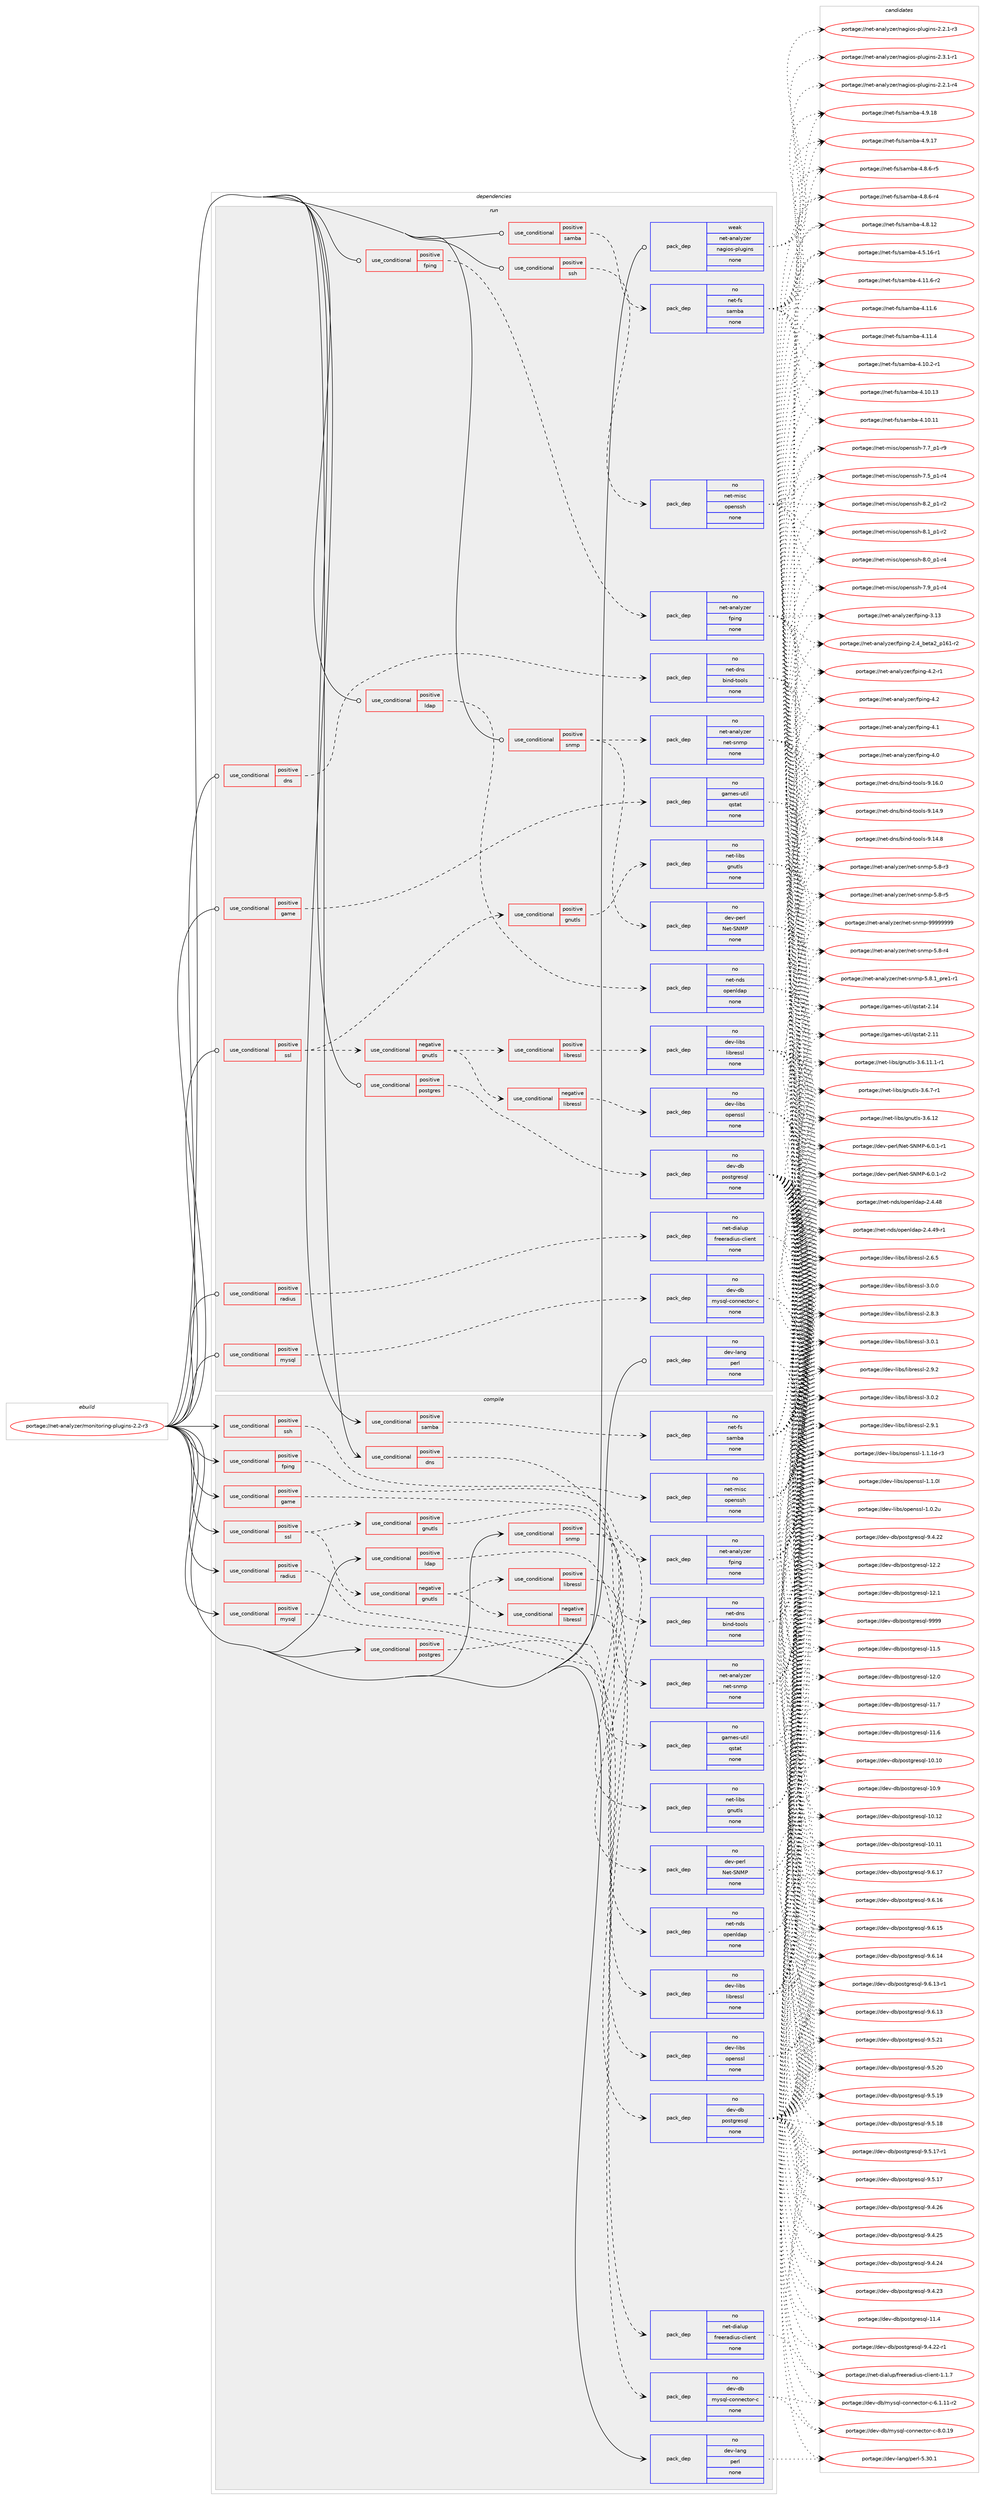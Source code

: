 digraph prolog {

# *************
# Graph options
# *************

newrank=true;
concentrate=true;
compound=true;
graph [rankdir=LR,fontname=Helvetica,fontsize=10,ranksep=1.5];#, ranksep=2.5, nodesep=0.2];
edge  [arrowhead=vee];
node  [fontname=Helvetica,fontsize=10];

# **********
# The ebuild
# **********

subgraph cluster_leftcol {
color=gray;
rank=same;
label=<<i>ebuild</i>>;
id [label="portage://net-analyzer/monitoring-plugins-2.2-r3", color=red, width=4, href="../net-analyzer/monitoring-plugins-2.2-r3.svg"];
}

# ****************
# The dependencies
# ****************

subgraph cluster_midcol {
color=gray;
label=<<i>dependencies</i>>;
subgraph cluster_compile {
fillcolor="#eeeeee";
style=filled;
label=<<i>compile</i>>;
subgraph cond24653 {
dependency106064 [label=<<TABLE BORDER="0" CELLBORDER="1" CELLSPACING="0" CELLPADDING="4"><TR><TD ROWSPAN="3" CELLPADDING="10">use_conditional</TD></TR><TR><TD>positive</TD></TR><TR><TD>dns</TD></TR></TABLE>>, shape=none, color=red];
subgraph pack79451 {
dependency106065 [label=<<TABLE BORDER="0" CELLBORDER="1" CELLSPACING="0" CELLPADDING="4" WIDTH="220"><TR><TD ROWSPAN="6" CELLPADDING="30">pack_dep</TD></TR><TR><TD WIDTH="110">no</TD></TR><TR><TD>net-dns</TD></TR><TR><TD>bind-tools</TD></TR><TR><TD>none</TD></TR><TR><TD></TD></TR></TABLE>>, shape=none, color=blue];
}
dependency106064:e -> dependency106065:w [weight=20,style="dashed",arrowhead="vee"];
}
id:e -> dependency106064:w [weight=20,style="solid",arrowhead="vee"];
subgraph cond24654 {
dependency106066 [label=<<TABLE BORDER="0" CELLBORDER="1" CELLSPACING="0" CELLPADDING="4"><TR><TD ROWSPAN="3" CELLPADDING="10">use_conditional</TD></TR><TR><TD>positive</TD></TR><TR><TD>fping</TD></TR></TABLE>>, shape=none, color=red];
subgraph pack79452 {
dependency106067 [label=<<TABLE BORDER="0" CELLBORDER="1" CELLSPACING="0" CELLPADDING="4" WIDTH="220"><TR><TD ROWSPAN="6" CELLPADDING="30">pack_dep</TD></TR><TR><TD WIDTH="110">no</TD></TR><TR><TD>net-analyzer</TD></TR><TR><TD>fping</TD></TR><TR><TD>none</TD></TR><TR><TD></TD></TR></TABLE>>, shape=none, color=blue];
}
dependency106066:e -> dependency106067:w [weight=20,style="dashed",arrowhead="vee"];
}
id:e -> dependency106066:w [weight=20,style="solid",arrowhead="vee"];
subgraph cond24655 {
dependency106068 [label=<<TABLE BORDER="0" CELLBORDER="1" CELLSPACING="0" CELLPADDING="4"><TR><TD ROWSPAN="3" CELLPADDING="10">use_conditional</TD></TR><TR><TD>positive</TD></TR><TR><TD>game</TD></TR></TABLE>>, shape=none, color=red];
subgraph pack79453 {
dependency106069 [label=<<TABLE BORDER="0" CELLBORDER="1" CELLSPACING="0" CELLPADDING="4" WIDTH="220"><TR><TD ROWSPAN="6" CELLPADDING="30">pack_dep</TD></TR><TR><TD WIDTH="110">no</TD></TR><TR><TD>games-util</TD></TR><TR><TD>qstat</TD></TR><TR><TD>none</TD></TR><TR><TD></TD></TR></TABLE>>, shape=none, color=blue];
}
dependency106068:e -> dependency106069:w [weight=20,style="dashed",arrowhead="vee"];
}
id:e -> dependency106068:w [weight=20,style="solid",arrowhead="vee"];
subgraph cond24656 {
dependency106070 [label=<<TABLE BORDER="0" CELLBORDER="1" CELLSPACING="0" CELLPADDING="4"><TR><TD ROWSPAN="3" CELLPADDING="10">use_conditional</TD></TR><TR><TD>positive</TD></TR><TR><TD>ldap</TD></TR></TABLE>>, shape=none, color=red];
subgraph pack79454 {
dependency106071 [label=<<TABLE BORDER="0" CELLBORDER="1" CELLSPACING="0" CELLPADDING="4" WIDTH="220"><TR><TD ROWSPAN="6" CELLPADDING="30">pack_dep</TD></TR><TR><TD WIDTH="110">no</TD></TR><TR><TD>net-nds</TD></TR><TR><TD>openldap</TD></TR><TR><TD>none</TD></TR><TR><TD></TD></TR></TABLE>>, shape=none, color=blue];
}
dependency106070:e -> dependency106071:w [weight=20,style="dashed",arrowhead="vee"];
}
id:e -> dependency106070:w [weight=20,style="solid",arrowhead="vee"];
subgraph cond24657 {
dependency106072 [label=<<TABLE BORDER="0" CELLBORDER="1" CELLSPACING="0" CELLPADDING="4"><TR><TD ROWSPAN="3" CELLPADDING="10">use_conditional</TD></TR><TR><TD>positive</TD></TR><TR><TD>mysql</TD></TR></TABLE>>, shape=none, color=red];
subgraph pack79455 {
dependency106073 [label=<<TABLE BORDER="0" CELLBORDER="1" CELLSPACING="0" CELLPADDING="4" WIDTH="220"><TR><TD ROWSPAN="6" CELLPADDING="30">pack_dep</TD></TR><TR><TD WIDTH="110">no</TD></TR><TR><TD>dev-db</TD></TR><TR><TD>mysql-connector-c</TD></TR><TR><TD>none</TD></TR><TR><TD></TD></TR></TABLE>>, shape=none, color=blue];
}
dependency106072:e -> dependency106073:w [weight=20,style="dashed",arrowhead="vee"];
}
id:e -> dependency106072:w [weight=20,style="solid",arrowhead="vee"];
subgraph cond24658 {
dependency106074 [label=<<TABLE BORDER="0" CELLBORDER="1" CELLSPACING="0" CELLPADDING="4"><TR><TD ROWSPAN="3" CELLPADDING="10">use_conditional</TD></TR><TR><TD>positive</TD></TR><TR><TD>postgres</TD></TR></TABLE>>, shape=none, color=red];
subgraph pack79456 {
dependency106075 [label=<<TABLE BORDER="0" CELLBORDER="1" CELLSPACING="0" CELLPADDING="4" WIDTH="220"><TR><TD ROWSPAN="6" CELLPADDING="30">pack_dep</TD></TR><TR><TD WIDTH="110">no</TD></TR><TR><TD>dev-db</TD></TR><TR><TD>postgresql</TD></TR><TR><TD>none</TD></TR><TR><TD></TD></TR></TABLE>>, shape=none, color=blue];
}
dependency106074:e -> dependency106075:w [weight=20,style="dashed",arrowhead="vee"];
}
id:e -> dependency106074:w [weight=20,style="solid",arrowhead="vee"];
subgraph cond24659 {
dependency106076 [label=<<TABLE BORDER="0" CELLBORDER="1" CELLSPACING="0" CELLPADDING="4"><TR><TD ROWSPAN="3" CELLPADDING="10">use_conditional</TD></TR><TR><TD>positive</TD></TR><TR><TD>radius</TD></TR></TABLE>>, shape=none, color=red];
subgraph pack79457 {
dependency106077 [label=<<TABLE BORDER="0" CELLBORDER="1" CELLSPACING="0" CELLPADDING="4" WIDTH="220"><TR><TD ROWSPAN="6" CELLPADDING="30">pack_dep</TD></TR><TR><TD WIDTH="110">no</TD></TR><TR><TD>net-dialup</TD></TR><TR><TD>freeradius-client</TD></TR><TR><TD>none</TD></TR><TR><TD></TD></TR></TABLE>>, shape=none, color=blue];
}
dependency106076:e -> dependency106077:w [weight=20,style="dashed",arrowhead="vee"];
}
id:e -> dependency106076:w [weight=20,style="solid",arrowhead="vee"];
subgraph cond24660 {
dependency106078 [label=<<TABLE BORDER="0" CELLBORDER="1" CELLSPACING="0" CELLPADDING="4"><TR><TD ROWSPAN="3" CELLPADDING="10">use_conditional</TD></TR><TR><TD>positive</TD></TR><TR><TD>samba</TD></TR></TABLE>>, shape=none, color=red];
subgraph pack79458 {
dependency106079 [label=<<TABLE BORDER="0" CELLBORDER="1" CELLSPACING="0" CELLPADDING="4" WIDTH="220"><TR><TD ROWSPAN="6" CELLPADDING="30">pack_dep</TD></TR><TR><TD WIDTH="110">no</TD></TR><TR><TD>net-fs</TD></TR><TR><TD>samba</TD></TR><TR><TD>none</TD></TR><TR><TD></TD></TR></TABLE>>, shape=none, color=blue];
}
dependency106078:e -> dependency106079:w [weight=20,style="dashed",arrowhead="vee"];
}
id:e -> dependency106078:w [weight=20,style="solid",arrowhead="vee"];
subgraph cond24661 {
dependency106080 [label=<<TABLE BORDER="0" CELLBORDER="1" CELLSPACING="0" CELLPADDING="4"><TR><TD ROWSPAN="3" CELLPADDING="10">use_conditional</TD></TR><TR><TD>positive</TD></TR><TR><TD>snmp</TD></TR></TABLE>>, shape=none, color=red];
subgraph pack79459 {
dependency106081 [label=<<TABLE BORDER="0" CELLBORDER="1" CELLSPACING="0" CELLPADDING="4" WIDTH="220"><TR><TD ROWSPAN="6" CELLPADDING="30">pack_dep</TD></TR><TR><TD WIDTH="110">no</TD></TR><TR><TD>dev-perl</TD></TR><TR><TD>Net-SNMP</TD></TR><TR><TD>none</TD></TR><TR><TD></TD></TR></TABLE>>, shape=none, color=blue];
}
dependency106080:e -> dependency106081:w [weight=20,style="dashed",arrowhead="vee"];
subgraph pack79460 {
dependency106082 [label=<<TABLE BORDER="0" CELLBORDER="1" CELLSPACING="0" CELLPADDING="4" WIDTH="220"><TR><TD ROWSPAN="6" CELLPADDING="30">pack_dep</TD></TR><TR><TD WIDTH="110">no</TD></TR><TR><TD>net-analyzer</TD></TR><TR><TD>net-snmp</TD></TR><TR><TD>none</TD></TR><TR><TD></TD></TR></TABLE>>, shape=none, color=blue];
}
dependency106080:e -> dependency106082:w [weight=20,style="dashed",arrowhead="vee"];
}
id:e -> dependency106080:w [weight=20,style="solid",arrowhead="vee"];
subgraph cond24662 {
dependency106083 [label=<<TABLE BORDER="0" CELLBORDER="1" CELLSPACING="0" CELLPADDING="4"><TR><TD ROWSPAN="3" CELLPADDING="10">use_conditional</TD></TR><TR><TD>positive</TD></TR><TR><TD>ssh</TD></TR></TABLE>>, shape=none, color=red];
subgraph pack79461 {
dependency106084 [label=<<TABLE BORDER="0" CELLBORDER="1" CELLSPACING="0" CELLPADDING="4" WIDTH="220"><TR><TD ROWSPAN="6" CELLPADDING="30">pack_dep</TD></TR><TR><TD WIDTH="110">no</TD></TR><TR><TD>net-misc</TD></TR><TR><TD>openssh</TD></TR><TR><TD>none</TD></TR><TR><TD></TD></TR></TABLE>>, shape=none, color=blue];
}
dependency106083:e -> dependency106084:w [weight=20,style="dashed",arrowhead="vee"];
}
id:e -> dependency106083:w [weight=20,style="solid",arrowhead="vee"];
subgraph cond24663 {
dependency106085 [label=<<TABLE BORDER="0" CELLBORDER="1" CELLSPACING="0" CELLPADDING="4"><TR><TD ROWSPAN="3" CELLPADDING="10">use_conditional</TD></TR><TR><TD>positive</TD></TR><TR><TD>ssl</TD></TR></TABLE>>, shape=none, color=red];
subgraph cond24664 {
dependency106086 [label=<<TABLE BORDER="0" CELLBORDER="1" CELLSPACING="0" CELLPADDING="4"><TR><TD ROWSPAN="3" CELLPADDING="10">use_conditional</TD></TR><TR><TD>negative</TD></TR><TR><TD>gnutls</TD></TR></TABLE>>, shape=none, color=red];
subgraph cond24665 {
dependency106087 [label=<<TABLE BORDER="0" CELLBORDER="1" CELLSPACING="0" CELLPADDING="4"><TR><TD ROWSPAN="3" CELLPADDING="10">use_conditional</TD></TR><TR><TD>negative</TD></TR><TR><TD>libressl</TD></TR></TABLE>>, shape=none, color=red];
subgraph pack79462 {
dependency106088 [label=<<TABLE BORDER="0" CELLBORDER="1" CELLSPACING="0" CELLPADDING="4" WIDTH="220"><TR><TD ROWSPAN="6" CELLPADDING="30">pack_dep</TD></TR><TR><TD WIDTH="110">no</TD></TR><TR><TD>dev-libs</TD></TR><TR><TD>openssl</TD></TR><TR><TD>none</TD></TR><TR><TD></TD></TR></TABLE>>, shape=none, color=blue];
}
dependency106087:e -> dependency106088:w [weight=20,style="dashed",arrowhead="vee"];
}
dependency106086:e -> dependency106087:w [weight=20,style="dashed",arrowhead="vee"];
subgraph cond24666 {
dependency106089 [label=<<TABLE BORDER="0" CELLBORDER="1" CELLSPACING="0" CELLPADDING="4"><TR><TD ROWSPAN="3" CELLPADDING="10">use_conditional</TD></TR><TR><TD>positive</TD></TR><TR><TD>libressl</TD></TR></TABLE>>, shape=none, color=red];
subgraph pack79463 {
dependency106090 [label=<<TABLE BORDER="0" CELLBORDER="1" CELLSPACING="0" CELLPADDING="4" WIDTH="220"><TR><TD ROWSPAN="6" CELLPADDING="30">pack_dep</TD></TR><TR><TD WIDTH="110">no</TD></TR><TR><TD>dev-libs</TD></TR><TR><TD>libressl</TD></TR><TR><TD>none</TD></TR><TR><TD></TD></TR></TABLE>>, shape=none, color=blue];
}
dependency106089:e -> dependency106090:w [weight=20,style="dashed",arrowhead="vee"];
}
dependency106086:e -> dependency106089:w [weight=20,style="dashed",arrowhead="vee"];
}
dependency106085:e -> dependency106086:w [weight=20,style="dashed",arrowhead="vee"];
subgraph cond24667 {
dependency106091 [label=<<TABLE BORDER="0" CELLBORDER="1" CELLSPACING="0" CELLPADDING="4"><TR><TD ROWSPAN="3" CELLPADDING="10">use_conditional</TD></TR><TR><TD>positive</TD></TR><TR><TD>gnutls</TD></TR></TABLE>>, shape=none, color=red];
subgraph pack79464 {
dependency106092 [label=<<TABLE BORDER="0" CELLBORDER="1" CELLSPACING="0" CELLPADDING="4" WIDTH="220"><TR><TD ROWSPAN="6" CELLPADDING="30">pack_dep</TD></TR><TR><TD WIDTH="110">no</TD></TR><TR><TD>net-libs</TD></TR><TR><TD>gnutls</TD></TR><TR><TD>none</TD></TR><TR><TD></TD></TR></TABLE>>, shape=none, color=blue];
}
dependency106091:e -> dependency106092:w [weight=20,style="dashed",arrowhead="vee"];
}
dependency106085:e -> dependency106091:w [weight=20,style="dashed",arrowhead="vee"];
}
id:e -> dependency106085:w [weight=20,style="solid",arrowhead="vee"];
subgraph pack79465 {
dependency106093 [label=<<TABLE BORDER="0" CELLBORDER="1" CELLSPACING="0" CELLPADDING="4" WIDTH="220"><TR><TD ROWSPAN="6" CELLPADDING="30">pack_dep</TD></TR><TR><TD WIDTH="110">no</TD></TR><TR><TD>dev-lang</TD></TR><TR><TD>perl</TD></TR><TR><TD>none</TD></TR><TR><TD></TD></TR></TABLE>>, shape=none, color=blue];
}
id:e -> dependency106093:w [weight=20,style="solid",arrowhead="vee"];
}
subgraph cluster_compileandrun {
fillcolor="#eeeeee";
style=filled;
label=<<i>compile and run</i>>;
}
subgraph cluster_run {
fillcolor="#eeeeee";
style=filled;
label=<<i>run</i>>;
subgraph cond24668 {
dependency106094 [label=<<TABLE BORDER="0" CELLBORDER="1" CELLSPACING="0" CELLPADDING="4"><TR><TD ROWSPAN="3" CELLPADDING="10">use_conditional</TD></TR><TR><TD>positive</TD></TR><TR><TD>dns</TD></TR></TABLE>>, shape=none, color=red];
subgraph pack79466 {
dependency106095 [label=<<TABLE BORDER="0" CELLBORDER="1" CELLSPACING="0" CELLPADDING="4" WIDTH="220"><TR><TD ROWSPAN="6" CELLPADDING="30">pack_dep</TD></TR><TR><TD WIDTH="110">no</TD></TR><TR><TD>net-dns</TD></TR><TR><TD>bind-tools</TD></TR><TR><TD>none</TD></TR><TR><TD></TD></TR></TABLE>>, shape=none, color=blue];
}
dependency106094:e -> dependency106095:w [weight=20,style="dashed",arrowhead="vee"];
}
id:e -> dependency106094:w [weight=20,style="solid",arrowhead="odot"];
subgraph cond24669 {
dependency106096 [label=<<TABLE BORDER="0" CELLBORDER="1" CELLSPACING="0" CELLPADDING="4"><TR><TD ROWSPAN="3" CELLPADDING="10">use_conditional</TD></TR><TR><TD>positive</TD></TR><TR><TD>fping</TD></TR></TABLE>>, shape=none, color=red];
subgraph pack79467 {
dependency106097 [label=<<TABLE BORDER="0" CELLBORDER="1" CELLSPACING="0" CELLPADDING="4" WIDTH="220"><TR><TD ROWSPAN="6" CELLPADDING="30">pack_dep</TD></TR><TR><TD WIDTH="110">no</TD></TR><TR><TD>net-analyzer</TD></TR><TR><TD>fping</TD></TR><TR><TD>none</TD></TR><TR><TD></TD></TR></TABLE>>, shape=none, color=blue];
}
dependency106096:e -> dependency106097:w [weight=20,style="dashed",arrowhead="vee"];
}
id:e -> dependency106096:w [weight=20,style="solid",arrowhead="odot"];
subgraph cond24670 {
dependency106098 [label=<<TABLE BORDER="0" CELLBORDER="1" CELLSPACING="0" CELLPADDING="4"><TR><TD ROWSPAN="3" CELLPADDING="10">use_conditional</TD></TR><TR><TD>positive</TD></TR><TR><TD>game</TD></TR></TABLE>>, shape=none, color=red];
subgraph pack79468 {
dependency106099 [label=<<TABLE BORDER="0" CELLBORDER="1" CELLSPACING="0" CELLPADDING="4" WIDTH="220"><TR><TD ROWSPAN="6" CELLPADDING="30">pack_dep</TD></TR><TR><TD WIDTH="110">no</TD></TR><TR><TD>games-util</TD></TR><TR><TD>qstat</TD></TR><TR><TD>none</TD></TR><TR><TD></TD></TR></TABLE>>, shape=none, color=blue];
}
dependency106098:e -> dependency106099:w [weight=20,style="dashed",arrowhead="vee"];
}
id:e -> dependency106098:w [weight=20,style="solid",arrowhead="odot"];
subgraph cond24671 {
dependency106100 [label=<<TABLE BORDER="0" CELLBORDER="1" CELLSPACING="0" CELLPADDING="4"><TR><TD ROWSPAN="3" CELLPADDING="10">use_conditional</TD></TR><TR><TD>positive</TD></TR><TR><TD>ldap</TD></TR></TABLE>>, shape=none, color=red];
subgraph pack79469 {
dependency106101 [label=<<TABLE BORDER="0" CELLBORDER="1" CELLSPACING="0" CELLPADDING="4" WIDTH="220"><TR><TD ROWSPAN="6" CELLPADDING="30">pack_dep</TD></TR><TR><TD WIDTH="110">no</TD></TR><TR><TD>net-nds</TD></TR><TR><TD>openldap</TD></TR><TR><TD>none</TD></TR><TR><TD></TD></TR></TABLE>>, shape=none, color=blue];
}
dependency106100:e -> dependency106101:w [weight=20,style="dashed",arrowhead="vee"];
}
id:e -> dependency106100:w [weight=20,style="solid",arrowhead="odot"];
subgraph cond24672 {
dependency106102 [label=<<TABLE BORDER="0" CELLBORDER="1" CELLSPACING="0" CELLPADDING="4"><TR><TD ROWSPAN="3" CELLPADDING="10">use_conditional</TD></TR><TR><TD>positive</TD></TR><TR><TD>mysql</TD></TR></TABLE>>, shape=none, color=red];
subgraph pack79470 {
dependency106103 [label=<<TABLE BORDER="0" CELLBORDER="1" CELLSPACING="0" CELLPADDING="4" WIDTH="220"><TR><TD ROWSPAN="6" CELLPADDING="30">pack_dep</TD></TR><TR><TD WIDTH="110">no</TD></TR><TR><TD>dev-db</TD></TR><TR><TD>mysql-connector-c</TD></TR><TR><TD>none</TD></TR><TR><TD></TD></TR></TABLE>>, shape=none, color=blue];
}
dependency106102:e -> dependency106103:w [weight=20,style="dashed",arrowhead="vee"];
}
id:e -> dependency106102:w [weight=20,style="solid",arrowhead="odot"];
subgraph cond24673 {
dependency106104 [label=<<TABLE BORDER="0" CELLBORDER="1" CELLSPACING="0" CELLPADDING="4"><TR><TD ROWSPAN="3" CELLPADDING="10">use_conditional</TD></TR><TR><TD>positive</TD></TR><TR><TD>postgres</TD></TR></TABLE>>, shape=none, color=red];
subgraph pack79471 {
dependency106105 [label=<<TABLE BORDER="0" CELLBORDER="1" CELLSPACING="0" CELLPADDING="4" WIDTH="220"><TR><TD ROWSPAN="6" CELLPADDING="30">pack_dep</TD></TR><TR><TD WIDTH="110">no</TD></TR><TR><TD>dev-db</TD></TR><TR><TD>postgresql</TD></TR><TR><TD>none</TD></TR><TR><TD></TD></TR></TABLE>>, shape=none, color=blue];
}
dependency106104:e -> dependency106105:w [weight=20,style="dashed",arrowhead="vee"];
}
id:e -> dependency106104:w [weight=20,style="solid",arrowhead="odot"];
subgraph cond24674 {
dependency106106 [label=<<TABLE BORDER="0" CELLBORDER="1" CELLSPACING="0" CELLPADDING="4"><TR><TD ROWSPAN="3" CELLPADDING="10">use_conditional</TD></TR><TR><TD>positive</TD></TR><TR><TD>radius</TD></TR></TABLE>>, shape=none, color=red];
subgraph pack79472 {
dependency106107 [label=<<TABLE BORDER="0" CELLBORDER="1" CELLSPACING="0" CELLPADDING="4" WIDTH="220"><TR><TD ROWSPAN="6" CELLPADDING="30">pack_dep</TD></TR><TR><TD WIDTH="110">no</TD></TR><TR><TD>net-dialup</TD></TR><TR><TD>freeradius-client</TD></TR><TR><TD>none</TD></TR><TR><TD></TD></TR></TABLE>>, shape=none, color=blue];
}
dependency106106:e -> dependency106107:w [weight=20,style="dashed",arrowhead="vee"];
}
id:e -> dependency106106:w [weight=20,style="solid",arrowhead="odot"];
subgraph cond24675 {
dependency106108 [label=<<TABLE BORDER="0" CELLBORDER="1" CELLSPACING="0" CELLPADDING="4"><TR><TD ROWSPAN="3" CELLPADDING="10">use_conditional</TD></TR><TR><TD>positive</TD></TR><TR><TD>samba</TD></TR></TABLE>>, shape=none, color=red];
subgraph pack79473 {
dependency106109 [label=<<TABLE BORDER="0" CELLBORDER="1" CELLSPACING="0" CELLPADDING="4" WIDTH="220"><TR><TD ROWSPAN="6" CELLPADDING="30">pack_dep</TD></TR><TR><TD WIDTH="110">no</TD></TR><TR><TD>net-fs</TD></TR><TR><TD>samba</TD></TR><TR><TD>none</TD></TR><TR><TD></TD></TR></TABLE>>, shape=none, color=blue];
}
dependency106108:e -> dependency106109:w [weight=20,style="dashed",arrowhead="vee"];
}
id:e -> dependency106108:w [weight=20,style="solid",arrowhead="odot"];
subgraph cond24676 {
dependency106110 [label=<<TABLE BORDER="0" CELLBORDER="1" CELLSPACING="0" CELLPADDING="4"><TR><TD ROWSPAN="3" CELLPADDING="10">use_conditional</TD></TR><TR><TD>positive</TD></TR><TR><TD>snmp</TD></TR></TABLE>>, shape=none, color=red];
subgraph pack79474 {
dependency106111 [label=<<TABLE BORDER="0" CELLBORDER="1" CELLSPACING="0" CELLPADDING="4" WIDTH="220"><TR><TD ROWSPAN="6" CELLPADDING="30">pack_dep</TD></TR><TR><TD WIDTH="110">no</TD></TR><TR><TD>dev-perl</TD></TR><TR><TD>Net-SNMP</TD></TR><TR><TD>none</TD></TR><TR><TD></TD></TR></TABLE>>, shape=none, color=blue];
}
dependency106110:e -> dependency106111:w [weight=20,style="dashed",arrowhead="vee"];
subgraph pack79475 {
dependency106112 [label=<<TABLE BORDER="0" CELLBORDER="1" CELLSPACING="0" CELLPADDING="4" WIDTH="220"><TR><TD ROWSPAN="6" CELLPADDING="30">pack_dep</TD></TR><TR><TD WIDTH="110">no</TD></TR><TR><TD>net-analyzer</TD></TR><TR><TD>net-snmp</TD></TR><TR><TD>none</TD></TR><TR><TD></TD></TR></TABLE>>, shape=none, color=blue];
}
dependency106110:e -> dependency106112:w [weight=20,style="dashed",arrowhead="vee"];
}
id:e -> dependency106110:w [weight=20,style="solid",arrowhead="odot"];
subgraph cond24677 {
dependency106113 [label=<<TABLE BORDER="0" CELLBORDER="1" CELLSPACING="0" CELLPADDING="4"><TR><TD ROWSPAN="3" CELLPADDING="10">use_conditional</TD></TR><TR><TD>positive</TD></TR><TR><TD>ssh</TD></TR></TABLE>>, shape=none, color=red];
subgraph pack79476 {
dependency106114 [label=<<TABLE BORDER="0" CELLBORDER="1" CELLSPACING="0" CELLPADDING="4" WIDTH="220"><TR><TD ROWSPAN="6" CELLPADDING="30">pack_dep</TD></TR><TR><TD WIDTH="110">no</TD></TR><TR><TD>net-misc</TD></TR><TR><TD>openssh</TD></TR><TR><TD>none</TD></TR><TR><TD></TD></TR></TABLE>>, shape=none, color=blue];
}
dependency106113:e -> dependency106114:w [weight=20,style="dashed",arrowhead="vee"];
}
id:e -> dependency106113:w [weight=20,style="solid",arrowhead="odot"];
subgraph cond24678 {
dependency106115 [label=<<TABLE BORDER="0" CELLBORDER="1" CELLSPACING="0" CELLPADDING="4"><TR><TD ROWSPAN="3" CELLPADDING="10">use_conditional</TD></TR><TR><TD>positive</TD></TR><TR><TD>ssl</TD></TR></TABLE>>, shape=none, color=red];
subgraph cond24679 {
dependency106116 [label=<<TABLE BORDER="0" CELLBORDER="1" CELLSPACING="0" CELLPADDING="4"><TR><TD ROWSPAN="3" CELLPADDING="10">use_conditional</TD></TR><TR><TD>negative</TD></TR><TR><TD>gnutls</TD></TR></TABLE>>, shape=none, color=red];
subgraph cond24680 {
dependency106117 [label=<<TABLE BORDER="0" CELLBORDER="1" CELLSPACING="0" CELLPADDING="4"><TR><TD ROWSPAN="3" CELLPADDING="10">use_conditional</TD></TR><TR><TD>negative</TD></TR><TR><TD>libressl</TD></TR></TABLE>>, shape=none, color=red];
subgraph pack79477 {
dependency106118 [label=<<TABLE BORDER="0" CELLBORDER="1" CELLSPACING="0" CELLPADDING="4" WIDTH="220"><TR><TD ROWSPAN="6" CELLPADDING="30">pack_dep</TD></TR><TR><TD WIDTH="110">no</TD></TR><TR><TD>dev-libs</TD></TR><TR><TD>openssl</TD></TR><TR><TD>none</TD></TR><TR><TD></TD></TR></TABLE>>, shape=none, color=blue];
}
dependency106117:e -> dependency106118:w [weight=20,style="dashed",arrowhead="vee"];
}
dependency106116:e -> dependency106117:w [weight=20,style="dashed",arrowhead="vee"];
subgraph cond24681 {
dependency106119 [label=<<TABLE BORDER="0" CELLBORDER="1" CELLSPACING="0" CELLPADDING="4"><TR><TD ROWSPAN="3" CELLPADDING="10">use_conditional</TD></TR><TR><TD>positive</TD></TR><TR><TD>libressl</TD></TR></TABLE>>, shape=none, color=red];
subgraph pack79478 {
dependency106120 [label=<<TABLE BORDER="0" CELLBORDER="1" CELLSPACING="0" CELLPADDING="4" WIDTH="220"><TR><TD ROWSPAN="6" CELLPADDING="30">pack_dep</TD></TR><TR><TD WIDTH="110">no</TD></TR><TR><TD>dev-libs</TD></TR><TR><TD>libressl</TD></TR><TR><TD>none</TD></TR><TR><TD></TD></TR></TABLE>>, shape=none, color=blue];
}
dependency106119:e -> dependency106120:w [weight=20,style="dashed",arrowhead="vee"];
}
dependency106116:e -> dependency106119:w [weight=20,style="dashed",arrowhead="vee"];
}
dependency106115:e -> dependency106116:w [weight=20,style="dashed",arrowhead="vee"];
subgraph cond24682 {
dependency106121 [label=<<TABLE BORDER="0" CELLBORDER="1" CELLSPACING="0" CELLPADDING="4"><TR><TD ROWSPAN="3" CELLPADDING="10">use_conditional</TD></TR><TR><TD>positive</TD></TR><TR><TD>gnutls</TD></TR></TABLE>>, shape=none, color=red];
subgraph pack79479 {
dependency106122 [label=<<TABLE BORDER="0" CELLBORDER="1" CELLSPACING="0" CELLPADDING="4" WIDTH="220"><TR><TD ROWSPAN="6" CELLPADDING="30">pack_dep</TD></TR><TR><TD WIDTH="110">no</TD></TR><TR><TD>net-libs</TD></TR><TR><TD>gnutls</TD></TR><TR><TD>none</TD></TR><TR><TD></TD></TR></TABLE>>, shape=none, color=blue];
}
dependency106121:e -> dependency106122:w [weight=20,style="dashed",arrowhead="vee"];
}
dependency106115:e -> dependency106121:w [weight=20,style="dashed",arrowhead="vee"];
}
id:e -> dependency106115:w [weight=20,style="solid",arrowhead="odot"];
subgraph pack79480 {
dependency106123 [label=<<TABLE BORDER="0" CELLBORDER="1" CELLSPACING="0" CELLPADDING="4" WIDTH="220"><TR><TD ROWSPAN="6" CELLPADDING="30">pack_dep</TD></TR><TR><TD WIDTH="110">no</TD></TR><TR><TD>dev-lang</TD></TR><TR><TD>perl</TD></TR><TR><TD>none</TD></TR><TR><TD></TD></TR></TABLE>>, shape=none, color=blue];
}
id:e -> dependency106123:w [weight=20,style="solid",arrowhead="odot"];
subgraph pack79481 {
dependency106124 [label=<<TABLE BORDER="0" CELLBORDER="1" CELLSPACING="0" CELLPADDING="4" WIDTH="220"><TR><TD ROWSPAN="6" CELLPADDING="30">pack_dep</TD></TR><TR><TD WIDTH="110">weak</TD></TR><TR><TD>net-analyzer</TD></TR><TR><TD>nagios-plugins</TD></TR><TR><TD>none</TD></TR><TR><TD></TD></TR></TABLE>>, shape=none, color=blue];
}
id:e -> dependency106124:w [weight=20,style="solid",arrowhead="odot"];
}
}

# **************
# The candidates
# **************

subgraph cluster_choices {
rank=same;
color=gray;
label=<<i>candidates</i>>;

subgraph choice79451 {
color=black;
nodesep=1;
choice1101011164510011011547981051101004511611111110811545574649544648 [label="portage://net-dns/bind-tools-9.16.0", color=red, width=4,href="../net-dns/bind-tools-9.16.0.svg"];
choice1101011164510011011547981051101004511611111110811545574649524657 [label="portage://net-dns/bind-tools-9.14.9", color=red, width=4,href="../net-dns/bind-tools-9.14.9.svg"];
choice1101011164510011011547981051101004511611111110811545574649524656 [label="portage://net-dns/bind-tools-9.14.8", color=red, width=4,href="../net-dns/bind-tools-9.14.8.svg"];
dependency106065:e -> choice1101011164510011011547981051101004511611111110811545574649544648:w [style=dotted,weight="100"];
dependency106065:e -> choice1101011164510011011547981051101004511611111110811545574649524657:w [style=dotted,weight="100"];
dependency106065:e -> choice1101011164510011011547981051101004511611111110811545574649524656:w [style=dotted,weight="100"];
}
subgraph choice79452 {
color=black;
nodesep=1;
choice11010111645971109710812112210111447102112105110103455246504511449 [label="portage://net-analyzer/fping-4.2-r1", color=red, width=4,href="../net-analyzer/fping-4.2-r1.svg"];
choice1101011164597110971081211221011144710211210511010345524650 [label="portage://net-analyzer/fping-4.2", color=red, width=4,href="../net-analyzer/fping-4.2.svg"];
choice1101011164597110971081211221011144710211210511010345524649 [label="portage://net-analyzer/fping-4.1", color=red, width=4,href="../net-analyzer/fping-4.1.svg"];
choice1101011164597110971081211221011144710211210511010345524648 [label="portage://net-analyzer/fping-4.0", color=red, width=4,href="../net-analyzer/fping-4.0.svg"];
choice110101116459711097108121122101114471021121051101034551464951 [label="portage://net-analyzer/fping-3.13", color=red, width=4,href="../net-analyzer/fping-3.13.svg"];
choice110101116459711097108121122101114471021121051101034550465295981011169750951124954494511450 [label="portage://net-analyzer/fping-2.4_beta2_p161-r2", color=red, width=4,href="../net-analyzer/fping-2.4_beta2_p161-r2.svg"];
dependency106067:e -> choice11010111645971109710812112210111447102112105110103455246504511449:w [style=dotted,weight="100"];
dependency106067:e -> choice1101011164597110971081211221011144710211210511010345524650:w [style=dotted,weight="100"];
dependency106067:e -> choice1101011164597110971081211221011144710211210511010345524649:w [style=dotted,weight="100"];
dependency106067:e -> choice1101011164597110971081211221011144710211210511010345524648:w [style=dotted,weight="100"];
dependency106067:e -> choice110101116459711097108121122101114471021121051101034551464951:w [style=dotted,weight="100"];
dependency106067:e -> choice110101116459711097108121122101114471021121051101034550465295981011169750951124954494511450:w [style=dotted,weight="100"];
}
subgraph choice79453 {
color=black;
nodesep=1;
choice103971091011154511711610510847113115116971164550464952 [label="portage://games-util/qstat-2.14", color=red, width=4,href="../games-util/qstat-2.14.svg"];
choice103971091011154511711610510847113115116971164550464949 [label="portage://games-util/qstat-2.11", color=red, width=4,href="../games-util/qstat-2.11.svg"];
dependency106069:e -> choice103971091011154511711610510847113115116971164550464952:w [style=dotted,weight="100"];
dependency106069:e -> choice103971091011154511711610510847113115116971164550464949:w [style=dotted,weight="100"];
}
subgraph choice79454 {
color=black;
nodesep=1;
choice110101116451101001154711111210111010810097112455046524652574511449 [label="portage://net-nds/openldap-2.4.49-r1", color=red, width=4,href="../net-nds/openldap-2.4.49-r1.svg"];
choice11010111645110100115471111121011101081009711245504652465256 [label="portage://net-nds/openldap-2.4.48", color=red, width=4,href="../net-nds/openldap-2.4.48.svg"];
dependency106071:e -> choice110101116451101001154711111210111010810097112455046524652574511449:w [style=dotted,weight="100"];
dependency106071:e -> choice11010111645110100115471111121011101081009711245504652465256:w [style=dotted,weight="100"];
}
subgraph choice79455 {
color=black;
nodesep=1;
choice100101118451009847109121115113108459911111011010199116111114459945564648464957 [label="portage://dev-db/mysql-connector-c-8.0.19", color=red, width=4,href="../dev-db/mysql-connector-c-8.0.19.svg"];
choice1001011184510098471091211151131084599111110110101991161111144599455446494649494511450 [label="portage://dev-db/mysql-connector-c-6.1.11-r2", color=red, width=4,href="../dev-db/mysql-connector-c-6.1.11-r2.svg"];
dependency106073:e -> choice100101118451009847109121115113108459911111011010199116111114459945564648464957:w [style=dotted,weight="100"];
dependency106073:e -> choice1001011184510098471091211151131084599111110110101991161111144599455446494649494511450:w [style=dotted,weight="100"];
}
subgraph choice79456 {
color=black;
nodesep=1;
choice1001011184510098471121111151161031141011151131084557575757 [label="portage://dev-db/postgresql-9999", color=red, width=4,href="../dev-db/postgresql-9999.svg"];
choice10010111845100984711211111511610311410111511310845574654464955 [label="portage://dev-db/postgresql-9.6.17", color=red, width=4,href="../dev-db/postgresql-9.6.17.svg"];
choice10010111845100984711211111511610311410111511310845574654464954 [label="portage://dev-db/postgresql-9.6.16", color=red, width=4,href="../dev-db/postgresql-9.6.16.svg"];
choice10010111845100984711211111511610311410111511310845574654464953 [label="portage://dev-db/postgresql-9.6.15", color=red, width=4,href="../dev-db/postgresql-9.6.15.svg"];
choice10010111845100984711211111511610311410111511310845574654464952 [label="portage://dev-db/postgresql-9.6.14", color=red, width=4,href="../dev-db/postgresql-9.6.14.svg"];
choice100101118451009847112111115116103114101115113108455746544649514511449 [label="portage://dev-db/postgresql-9.6.13-r1", color=red, width=4,href="../dev-db/postgresql-9.6.13-r1.svg"];
choice10010111845100984711211111511610311410111511310845574654464951 [label="portage://dev-db/postgresql-9.6.13", color=red, width=4,href="../dev-db/postgresql-9.6.13.svg"];
choice10010111845100984711211111511610311410111511310845574653465049 [label="portage://dev-db/postgresql-9.5.21", color=red, width=4,href="../dev-db/postgresql-9.5.21.svg"];
choice10010111845100984711211111511610311410111511310845574653465048 [label="portage://dev-db/postgresql-9.5.20", color=red, width=4,href="../dev-db/postgresql-9.5.20.svg"];
choice10010111845100984711211111511610311410111511310845574653464957 [label="portage://dev-db/postgresql-9.5.19", color=red, width=4,href="../dev-db/postgresql-9.5.19.svg"];
choice10010111845100984711211111511610311410111511310845574653464956 [label="portage://dev-db/postgresql-9.5.18", color=red, width=4,href="../dev-db/postgresql-9.5.18.svg"];
choice100101118451009847112111115116103114101115113108455746534649554511449 [label="portage://dev-db/postgresql-9.5.17-r1", color=red, width=4,href="../dev-db/postgresql-9.5.17-r1.svg"];
choice10010111845100984711211111511610311410111511310845574653464955 [label="portage://dev-db/postgresql-9.5.17", color=red, width=4,href="../dev-db/postgresql-9.5.17.svg"];
choice10010111845100984711211111511610311410111511310845574652465054 [label="portage://dev-db/postgresql-9.4.26", color=red, width=4,href="../dev-db/postgresql-9.4.26.svg"];
choice10010111845100984711211111511610311410111511310845574652465053 [label="portage://dev-db/postgresql-9.4.25", color=red, width=4,href="../dev-db/postgresql-9.4.25.svg"];
choice10010111845100984711211111511610311410111511310845574652465052 [label="portage://dev-db/postgresql-9.4.24", color=red, width=4,href="../dev-db/postgresql-9.4.24.svg"];
choice10010111845100984711211111511610311410111511310845574652465051 [label="portage://dev-db/postgresql-9.4.23", color=red, width=4,href="../dev-db/postgresql-9.4.23.svg"];
choice100101118451009847112111115116103114101115113108455746524650504511449 [label="portage://dev-db/postgresql-9.4.22-r1", color=red, width=4,href="../dev-db/postgresql-9.4.22-r1.svg"];
choice10010111845100984711211111511610311410111511310845574652465050 [label="portage://dev-db/postgresql-9.4.22", color=red, width=4,href="../dev-db/postgresql-9.4.22.svg"];
choice1001011184510098471121111151161031141011151131084549504650 [label="portage://dev-db/postgresql-12.2", color=red, width=4,href="../dev-db/postgresql-12.2.svg"];
choice1001011184510098471121111151161031141011151131084549504649 [label="portage://dev-db/postgresql-12.1", color=red, width=4,href="../dev-db/postgresql-12.1.svg"];
choice1001011184510098471121111151161031141011151131084549504648 [label="portage://dev-db/postgresql-12.0", color=red, width=4,href="../dev-db/postgresql-12.0.svg"];
choice1001011184510098471121111151161031141011151131084549494655 [label="portage://dev-db/postgresql-11.7", color=red, width=4,href="../dev-db/postgresql-11.7.svg"];
choice1001011184510098471121111151161031141011151131084549494654 [label="portage://dev-db/postgresql-11.6", color=red, width=4,href="../dev-db/postgresql-11.6.svg"];
choice1001011184510098471121111151161031141011151131084549494653 [label="portage://dev-db/postgresql-11.5", color=red, width=4,href="../dev-db/postgresql-11.5.svg"];
choice1001011184510098471121111151161031141011151131084549494652 [label="portage://dev-db/postgresql-11.4", color=red, width=4,href="../dev-db/postgresql-11.4.svg"];
choice1001011184510098471121111151161031141011151131084549484657 [label="portage://dev-db/postgresql-10.9", color=red, width=4,href="../dev-db/postgresql-10.9.svg"];
choice100101118451009847112111115116103114101115113108454948464950 [label="portage://dev-db/postgresql-10.12", color=red, width=4,href="../dev-db/postgresql-10.12.svg"];
choice100101118451009847112111115116103114101115113108454948464949 [label="portage://dev-db/postgresql-10.11", color=red, width=4,href="../dev-db/postgresql-10.11.svg"];
choice100101118451009847112111115116103114101115113108454948464948 [label="portage://dev-db/postgresql-10.10", color=red, width=4,href="../dev-db/postgresql-10.10.svg"];
dependency106075:e -> choice1001011184510098471121111151161031141011151131084557575757:w [style=dotted,weight="100"];
dependency106075:e -> choice10010111845100984711211111511610311410111511310845574654464955:w [style=dotted,weight="100"];
dependency106075:e -> choice10010111845100984711211111511610311410111511310845574654464954:w [style=dotted,weight="100"];
dependency106075:e -> choice10010111845100984711211111511610311410111511310845574654464953:w [style=dotted,weight="100"];
dependency106075:e -> choice10010111845100984711211111511610311410111511310845574654464952:w [style=dotted,weight="100"];
dependency106075:e -> choice100101118451009847112111115116103114101115113108455746544649514511449:w [style=dotted,weight="100"];
dependency106075:e -> choice10010111845100984711211111511610311410111511310845574654464951:w [style=dotted,weight="100"];
dependency106075:e -> choice10010111845100984711211111511610311410111511310845574653465049:w [style=dotted,weight="100"];
dependency106075:e -> choice10010111845100984711211111511610311410111511310845574653465048:w [style=dotted,weight="100"];
dependency106075:e -> choice10010111845100984711211111511610311410111511310845574653464957:w [style=dotted,weight="100"];
dependency106075:e -> choice10010111845100984711211111511610311410111511310845574653464956:w [style=dotted,weight="100"];
dependency106075:e -> choice100101118451009847112111115116103114101115113108455746534649554511449:w [style=dotted,weight="100"];
dependency106075:e -> choice10010111845100984711211111511610311410111511310845574653464955:w [style=dotted,weight="100"];
dependency106075:e -> choice10010111845100984711211111511610311410111511310845574652465054:w [style=dotted,weight="100"];
dependency106075:e -> choice10010111845100984711211111511610311410111511310845574652465053:w [style=dotted,weight="100"];
dependency106075:e -> choice10010111845100984711211111511610311410111511310845574652465052:w [style=dotted,weight="100"];
dependency106075:e -> choice10010111845100984711211111511610311410111511310845574652465051:w [style=dotted,weight="100"];
dependency106075:e -> choice100101118451009847112111115116103114101115113108455746524650504511449:w [style=dotted,weight="100"];
dependency106075:e -> choice10010111845100984711211111511610311410111511310845574652465050:w [style=dotted,weight="100"];
dependency106075:e -> choice1001011184510098471121111151161031141011151131084549504650:w [style=dotted,weight="100"];
dependency106075:e -> choice1001011184510098471121111151161031141011151131084549504649:w [style=dotted,weight="100"];
dependency106075:e -> choice1001011184510098471121111151161031141011151131084549504648:w [style=dotted,weight="100"];
dependency106075:e -> choice1001011184510098471121111151161031141011151131084549494655:w [style=dotted,weight="100"];
dependency106075:e -> choice1001011184510098471121111151161031141011151131084549494654:w [style=dotted,weight="100"];
dependency106075:e -> choice1001011184510098471121111151161031141011151131084549494653:w [style=dotted,weight="100"];
dependency106075:e -> choice1001011184510098471121111151161031141011151131084549494652:w [style=dotted,weight="100"];
dependency106075:e -> choice1001011184510098471121111151161031141011151131084549484657:w [style=dotted,weight="100"];
dependency106075:e -> choice100101118451009847112111115116103114101115113108454948464950:w [style=dotted,weight="100"];
dependency106075:e -> choice100101118451009847112111115116103114101115113108454948464949:w [style=dotted,weight="100"];
dependency106075:e -> choice100101118451009847112111115116103114101115113108454948464948:w [style=dotted,weight="100"];
}
subgraph choice79457 {
color=black;
nodesep=1;
choice110101116451001059710811711247102114101101114971001051171154599108105101110116454946494655 [label="portage://net-dialup/freeradius-client-1.1.7", color=red, width=4,href="../net-dialup/freeradius-client-1.1.7.svg"];
dependency106077:e -> choice110101116451001059710811711247102114101101114971001051171154599108105101110116454946494655:w [style=dotted,weight="100"];
}
subgraph choice79458 {
color=black;
nodesep=1;
choice110101116451021154711597109989745524657464956 [label="portage://net-fs/samba-4.9.18", color=red, width=4,href="../net-fs/samba-4.9.18.svg"];
choice110101116451021154711597109989745524657464955 [label="portage://net-fs/samba-4.9.17", color=red, width=4,href="../net-fs/samba-4.9.17.svg"];
choice11010111645102115471159710998974552465646544511453 [label="portage://net-fs/samba-4.8.6-r5", color=red, width=4,href="../net-fs/samba-4.8.6-r5.svg"];
choice11010111645102115471159710998974552465646544511452 [label="portage://net-fs/samba-4.8.6-r4", color=red, width=4,href="../net-fs/samba-4.8.6-r4.svg"];
choice110101116451021154711597109989745524656464950 [label="portage://net-fs/samba-4.8.12", color=red, width=4,href="../net-fs/samba-4.8.12.svg"];
choice1101011164510211547115971099897455246534649544511449 [label="portage://net-fs/samba-4.5.16-r1", color=red, width=4,href="../net-fs/samba-4.5.16-r1.svg"];
choice1101011164510211547115971099897455246494946544511450 [label="portage://net-fs/samba-4.11.6-r2", color=red, width=4,href="../net-fs/samba-4.11.6-r2.svg"];
choice110101116451021154711597109989745524649494654 [label="portage://net-fs/samba-4.11.6", color=red, width=4,href="../net-fs/samba-4.11.6.svg"];
choice110101116451021154711597109989745524649494652 [label="portage://net-fs/samba-4.11.4", color=red, width=4,href="../net-fs/samba-4.11.4.svg"];
choice1101011164510211547115971099897455246494846504511449 [label="portage://net-fs/samba-4.10.2-r1", color=red, width=4,href="../net-fs/samba-4.10.2-r1.svg"];
choice11010111645102115471159710998974552464948464951 [label="portage://net-fs/samba-4.10.13", color=red, width=4,href="../net-fs/samba-4.10.13.svg"];
choice11010111645102115471159710998974552464948464949 [label="portage://net-fs/samba-4.10.11", color=red, width=4,href="../net-fs/samba-4.10.11.svg"];
dependency106079:e -> choice110101116451021154711597109989745524657464956:w [style=dotted,weight="100"];
dependency106079:e -> choice110101116451021154711597109989745524657464955:w [style=dotted,weight="100"];
dependency106079:e -> choice11010111645102115471159710998974552465646544511453:w [style=dotted,weight="100"];
dependency106079:e -> choice11010111645102115471159710998974552465646544511452:w [style=dotted,weight="100"];
dependency106079:e -> choice110101116451021154711597109989745524656464950:w [style=dotted,weight="100"];
dependency106079:e -> choice1101011164510211547115971099897455246534649544511449:w [style=dotted,weight="100"];
dependency106079:e -> choice1101011164510211547115971099897455246494946544511450:w [style=dotted,weight="100"];
dependency106079:e -> choice110101116451021154711597109989745524649494654:w [style=dotted,weight="100"];
dependency106079:e -> choice110101116451021154711597109989745524649494652:w [style=dotted,weight="100"];
dependency106079:e -> choice1101011164510211547115971099897455246494846504511449:w [style=dotted,weight="100"];
dependency106079:e -> choice11010111645102115471159710998974552464948464951:w [style=dotted,weight="100"];
dependency106079:e -> choice11010111645102115471159710998974552464948464949:w [style=dotted,weight="100"];
}
subgraph choice79459 {
color=black;
nodesep=1;
choice10010111845112101114108477810111645837877804554464846494511450 [label="portage://dev-perl/Net-SNMP-6.0.1-r2", color=red, width=4,href="../dev-perl/Net-SNMP-6.0.1-r2.svg"];
choice10010111845112101114108477810111645837877804554464846494511449 [label="portage://dev-perl/Net-SNMP-6.0.1-r1", color=red, width=4,href="../dev-perl/Net-SNMP-6.0.1-r1.svg"];
dependency106081:e -> choice10010111845112101114108477810111645837877804554464846494511450:w [style=dotted,weight="100"];
dependency106081:e -> choice10010111845112101114108477810111645837877804554464846494511449:w [style=dotted,weight="100"];
}
subgraph choice79460 {
color=black;
nodesep=1;
choice1101011164597110971081211221011144711010111645115110109112455757575757575757 [label="portage://net-analyzer/net-snmp-99999999", color=red, width=4,href="../net-analyzer/net-snmp-99999999.svg"];
choice110101116459711097108121122101114471101011164511511010911245534656464995112114101494511449 [label="portage://net-analyzer/net-snmp-5.8.1_pre1-r1", color=red, width=4,href="../net-analyzer/net-snmp-5.8.1_pre1-r1.svg"];
choice1101011164597110971081211221011144711010111645115110109112455346564511453 [label="portage://net-analyzer/net-snmp-5.8-r5", color=red, width=4,href="../net-analyzer/net-snmp-5.8-r5.svg"];
choice1101011164597110971081211221011144711010111645115110109112455346564511452 [label="portage://net-analyzer/net-snmp-5.8-r4", color=red, width=4,href="../net-analyzer/net-snmp-5.8-r4.svg"];
choice1101011164597110971081211221011144711010111645115110109112455346564511451 [label="portage://net-analyzer/net-snmp-5.8-r3", color=red, width=4,href="../net-analyzer/net-snmp-5.8-r3.svg"];
dependency106082:e -> choice1101011164597110971081211221011144711010111645115110109112455757575757575757:w [style=dotted,weight="100"];
dependency106082:e -> choice110101116459711097108121122101114471101011164511511010911245534656464995112114101494511449:w [style=dotted,weight="100"];
dependency106082:e -> choice1101011164597110971081211221011144711010111645115110109112455346564511453:w [style=dotted,weight="100"];
dependency106082:e -> choice1101011164597110971081211221011144711010111645115110109112455346564511452:w [style=dotted,weight="100"];
dependency106082:e -> choice1101011164597110971081211221011144711010111645115110109112455346564511451:w [style=dotted,weight="100"];
}
subgraph choice79461 {
color=black;
nodesep=1;
choice1101011164510910511599471111121011101151151044556465095112494511450 [label="portage://net-misc/openssh-8.2_p1-r2", color=red, width=4,href="../net-misc/openssh-8.2_p1-r2.svg"];
choice1101011164510910511599471111121011101151151044556464995112494511450 [label="portage://net-misc/openssh-8.1_p1-r2", color=red, width=4,href="../net-misc/openssh-8.1_p1-r2.svg"];
choice1101011164510910511599471111121011101151151044556464895112494511452 [label="portage://net-misc/openssh-8.0_p1-r4", color=red, width=4,href="../net-misc/openssh-8.0_p1-r4.svg"];
choice1101011164510910511599471111121011101151151044555465795112494511452 [label="portage://net-misc/openssh-7.9_p1-r4", color=red, width=4,href="../net-misc/openssh-7.9_p1-r4.svg"];
choice1101011164510910511599471111121011101151151044555465595112494511457 [label="portage://net-misc/openssh-7.7_p1-r9", color=red, width=4,href="../net-misc/openssh-7.7_p1-r9.svg"];
choice1101011164510910511599471111121011101151151044555465395112494511452 [label="portage://net-misc/openssh-7.5_p1-r4", color=red, width=4,href="../net-misc/openssh-7.5_p1-r4.svg"];
dependency106084:e -> choice1101011164510910511599471111121011101151151044556465095112494511450:w [style=dotted,weight="100"];
dependency106084:e -> choice1101011164510910511599471111121011101151151044556464995112494511450:w [style=dotted,weight="100"];
dependency106084:e -> choice1101011164510910511599471111121011101151151044556464895112494511452:w [style=dotted,weight="100"];
dependency106084:e -> choice1101011164510910511599471111121011101151151044555465795112494511452:w [style=dotted,weight="100"];
dependency106084:e -> choice1101011164510910511599471111121011101151151044555465595112494511457:w [style=dotted,weight="100"];
dependency106084:e -> choice1101011164510910511599471111121011101151151044555465395112494511452:w [style=dotted,weight="100"];
}
subgraph choice79462 {
color=black;
nodesep=1;
choice1001011184510810598115471111121011101151151084549464946491004511451 [label="portage://dev-libs/openssl-1.1.1d-r3", color=red, width=4,href="../dev-libs/openssl-1.1.1d-r3.svg"];
choice100101118451081059811547111112101110115115108454946494648108 [label="portage://dev-libs/openssl-1.1.0l", color=red, width=4,href="../dev-libs/openssl-1.1.0l.svg"];
choice100101118451081059811547111112101110115115108454946484650117 [label="portage://dev-libs/openssl-1.0.2u", color=red, width=4,href="../dev-libs/openssl-1.0.2u.svg"];
dependency106088:e -> choice1001011184510810598115471111121011101151151084549464946491004511451:w [style=dotted,weight="100"];
dependency106088:e -> choice100101118451081059811547111112101110115115108454946494648108:w [style=dotted,weight="100"];
dependency106088:e -> choice100101118451081059811547111112101110115115108454946484650117:w [style=dotted,weight="100"];
}
subgraph choice79463 {
color=black;
nodesep=1;
choice10010111845108105981154710810598114101115115108455146484650 [label="portage://dev-libs/libressl-3.0.2", color=red, width=4,href="../dev-libs/libressl-3.0.2.svg"];
choice10010111845108105981154710810598114101115115108455146484649 [label="portage://dev-libs/libressl-3.0.1", color=red, width=4,href="../dev-libs/libressl-3.0.1.svg"];
choice10010111845108105981154710810598114101115115108455146484648 [label="portage://dev-libs/libressl-3.0.0", color=red, width=4,href="../dev-libs/libressl-3.0.0.svg"];
choice10010111845108105981154710810598114101115115108455046574650 [label="portage://dev-libs/libressl-2.9.2", color=red, width=4,href="../dev-libs/libressl-2.9.2.svg"];
choice10010111845108105981154710810598114101115115108455046574649 [label="portage://dev-libs/libressl-2.9.1", color=red, width=4,href="../dev-libs/libressl-2.9.1.svg"];
choice10010111845108105981154710810598114101115115108455046564651 [label="portage://dev-libs/libressl-2.8.3", color=red, width=4,href="../dev-libs/libressl-2.8.3.svg"];
choice10010111845108105981154710810598114101115115108455046544653 [label="portage://dev-libs/libressl-2.6.5", color=red, width=4,href="../dev-libs/libressl-2.6.5.svg"];
dependency106090:e -> choice10010111845108105981154710810598114101115115108455146484650:w [style=dotted,weight="100"];
dependency106090:e -> choice10010111845108105981154710810598114101115115108455146484649:w [style=dotted,weight="100"];
dependency106090:e -> choice10010111845108105981154710810598114101115115108455146484648:w [style=dotted,weight="100"];
dependency106090:e -> choice10010111845108105981154710810598114101115115108455046574650:w [style=dotted,weight="100"];
dependency106090:e -> choice10010111845108105981154710810598114101115115108455046574649:w [style=dotted,weight="100"];
dependency106090:e -> choice10010111845108105981154710810598114101115115108455046564651:w [style=dotted,weight="100"];
dependency106090:e -> choice10010111845108105981154710810598114101115115108455046544653:w [style=dotted,weight="100"];
}
subgraph choice79464 {
color=black;
nodesep=1;
choice1101011164510810598115471031101171161081154551465446554511449 [label="portage://net-libs/gnutls-3.6.7-r1", color=red, width=4,href="../net-libs/gnutls-3.6.7-r1.svg"];
choice11010111645108105981154710311011711610811545514654464950 [label="portage://net-libs/gnutls-3.6.12", color=red, width=4,href="../net-libs/gnutls-3.6.12.svg"];
choice1101011164510810598115471031101171161081154551465446494946494511449 [label="portage://net-libs/gnutls-3.6.11.1-r1", color=red, width=4,href="../net-libs/gnutls-3.6.11.1-r1.svg"];
dependency106092:e -> choice1101011164510810598115471031101171161081154551465446554511449:w [style=dotted,weight="100"];
dependency106092:e -> choice11010111645108105981154710311011711610811545514654464950:w [style=dotted,weight="100"];
dependency106092:e -> choice1101011164510810598115471031101171161081154551465446494946494511449:w [style=dotted,weight="100"];
}
subgraph choice79465 {
color=black;
nodesep=1;
choice10010111845108971101034711210111410845534651484649 [label="portage://dev-lang/perl-5.30.1", color=red, width=4,href="../dev-lang/perl-5.30.1.svg"];
dependency106093:e -> choice10010111845108971101034711210111410845534651484649:w [style=dotted,weight="100"];
}
subgraph choice79466 {
color=black;
nodesep=1;
choice1101011164510011011547981051101004511611111110811545574649544648 [label="portage://net-dns/bind-tools-9.16.0", color=red, width=4,href="../net-dns/bind-tools-9.16.0.svg"];
choice1101011164510011011547981051101004511611111110811545574649524657 [label="portage://net-dns/bind-tools-9.14.9", color=red, width=4,href="../net-dns/bind-tools-9.14.9.svg"];
choice1101011164510011011547981051101004511611111110811545574649524656 [label="portage://net-dns/bind-tools-9.14.8", color=red, width=4,href="../net-dns/bind-tools-9.14.8.svg"];
dependency106095:e -> choice1101011164510011011547981051101004511611111110811545574649544648:w [style=dotted,weight="100"];
dependency106095:e -> choice1101011164510011011547981051101004511611111110811545574649524657:w [style=dotted,weight="100"];
dependency106095:e -> choice1101011164510011011547981051101004511611111110811545574649524656:w [style=dotted,weight="100"];
}
subgraph choice79467 {
color=black;
nodesep=1;
choice11010111645971109710812112210111447102112105110103455246504511449 [label="portage://net-analyzer/fping-4.2-r1", color=red, width=4,href="../net-analyzer/fping-4.2-r1.svg"];
choice1101011164597110971081211221011144710211210511010345524650 [label="portage://net-analyzer/fping-4.2", color=red, width=4,href="../net-analyzer/fping-4.2.svg"];
choice1101011164597110971081211221011144710211210511010345524649 [label="portage://net-analyzer/fping-4.1", color=red, width=4,href="../net-analyzer/fping-4.1.svg"];
choice1101011164597110971081211221011144710211210511010345524648 [label="portage://net-analyzer/fping-4.0", color=red, width=4,href="../net-analyzer/fping-4.0.svg"];
choice110101116459711097108121122101114471021121051101034551464951 [label="portage://net-analyzer/fping-3.13", color=red, width=4,href="../net-analyzer/fping-3.13.svg"];
choice110101116459711097108121122101114471021121051101034550465295981011169750951124954494511450 [label="portage://net-analyzer/fping-2.4_beta2_p161-r2", color=red, width=4,href="../net-analyzer/fping-2.4_beta2_p161-r2.svg"];
dependency106097:e -> choice11010111645971109710812112210111447102112105110103455246504511449:w [style=dotted,weight="100"];
dependency106097:e -> choice1101011164597110971081211221011144710211210511010345524650:w [style=dotted,weight="100"];
dependency106097:e -> choice1101011164597110971081211221011144710211210511010345524649:w [style=dotted,weight="100"];
dependency106097:e -> choice1101011164597110971081211221011144710211210511010345524648:w [style=dotted,weight="100"];
dependency106097:e -> choice110101116459711097108121122101114471021121051101034551464951:w [style=dotted,weight="100"];
dependency106097:e -> choice110101116459711097108121122101114471021121051101034550465295981011169750951124954494511450:w [style=dotted,weight="100"];
}
subgraph choice79468 {
color=black;
nodesep=1;
choice103971091011154511711610510847113115116971164550464952 [label="portage://games-util/qstat-2.14", color=red, width=4,href="../games-util/qstat-2.14.svg"];
choice103971091011154511711610510847113115116971164550464949 [label="portage://games-util/qstat-2.11", color=red, width=4,href="../games-util/qstat-2.11.svg"];
dependency106099:e -> choice103971091011154511711610510847113115116971164550464952:w [style=dotted,weight="100"];
dependency106099:e -> choice103971091011154511711610510847113115116971164550464949:w [style=dotted,weight="100"];
}
subgraph choice79469 {
color=black;
nodesep=1;
choice110101116451101001154711111210111010810097112455046524652574511449 [label="portage://net-nds/openldap-2.4.49-r1", color=red, width=4,href="../net-nds/openldap-2.4.49-r1.svg"];
choice11010111645110100115471111121011101081009711245504652465256 [label="portage://net-nds/openldap-2.4.48", color=red, width=4,href="../net-nds/openldap-2.4.48.svg"];
dependency106101:e -> choice110101116451101001154711111210111010810097112455046524652574511449:w [style=dotted,weight="100"];
dependency106101:e -> choice11010111645110100115471111121011101081009711245504652465256:w [style=dotted,weight="100"];
}
subgraph choice79470 {
color=black;
nodesep=1;
choice100101118451009847109121115113108459911111011010199116111114459945564648464957 [label="portage://dev-db/mysql-connector-c-8.0.19", color=red, width=4,href="../dev-db/mysql-connector-c-8.0.19.svg"];
choice1001011184510098471091211151131084599111110110101991161111144599455446494649494511450 [label="portage://dev-db/mysql-connector-c-6.1.11-r2", color=red, width=4,href="../dev-db/mysql-connector-c-6.1.11-r2.svg"];
dependency106103:e -> choice100101118451009847109121115113108459911111011010199116111114459945564648464957:w [style=dotted,weight="100"];
dependency106103:e -> choice1001011184510098471091211151131084599111110110101991161111144599455446494649494511450:w [style=dotted,weight="100"];
}
subgraph choice79471 {
color=black;
nodesep=1;
choice1001011184510098471121111151161031141011151131084557575757 [label="portage://dev-db/postgresql-9999", color=red, width=4,href="../dev-db/postgresql-9999.svg"];
choice10010111845100984711211111511610311410111511310845574654464955 [label="portage://dev-db/postgresql-9.6.17", color=red, width=4,href="../dev-db/postgresql-9.6.17.svg"];
choice10010111845100984711211111511610311410111511310845574654464954 [label="portage://dev-db/postgresql-9.6.16", color=red, width=4,href="../dev-db/postgresql-9.6.16.svg"];
choice10010111845100984711211111511610311410111511310845574654464953 [label="portage://dev-db/postgresql-9.6.15", color=red, width=4,href="../dev-db/postgresql-9.6.15.svg"];
choice10010111845100984711211111511610311410111511310845574654464952 [label="portage://dev-db/postgresql-9.6.14", color=red, width=4,href="../dev-db/postgresql-9.6.14.svg"];
choice100101118451009847112111115116103114101115113108455746544649514511449 [label="portage://dev-db/postgresql-9.6.13-r1", color=red, width=4,href="../dev-db/postgresql-9.6.13-r1.svg"];
choice10010111845100984711211111511610311410111511310845574654464951 [label="portage://dev-db/postgresql-9.6.13", color=red, width=4,href="../dev-db/postgresql-9.6.13.svg"];
choice10010111845100984711211111511610311410111511310845574653465049 [label="portage://dev-db/postgresql-9.5.21", color=red, width=4,href="../dev-db/postgresql-9.5.21.svg"];
choice10010111845100984711211111511610311410111511310845574653465048 [label="portage://dev-db/postgresql-9.5.20", color=red, width=4,href="../dev-db/postgresql-9.5.20.svg"];
choice10010111845100984711211111511610311410111511310845574653464957 [label="portage://dev-db/postgresql-9.5.19", color=red, width=4,href="../dev-db/postgresql-9.5.19.svg"];
choice10010111845100984711211111511610311410111511310845574653464956 [label="portage://dev-db/postgresql-9.5.18", color=red, width=4,href="../dev-db/postgresql-9.5.18.svg"];
choice100101118451009847112111115116103114101115113108455746534649554511449 [label="portage://dev-db/postgresql-9.5.17-r1", color=red, width=4,href="../dev-db/postgresql-9.5.17-r1.svg"];
choice10010111845100984711211111511610311410111511310845574653464955 [label="portage://dev-db/postgresql-9.5.17", color=red, width=4,href="../dev-db/postgresql-9.5.17.svg"];
choice10010111845100984711211111511610311410111511310845574652465054 [label="portage://dev-db/postgresql-9.4.26", color=red, width=4,href="../dev-db/postgresql-9.4.26.svg"];
choice10010111845100984711211111511610311410111511310845574652465053 [label="portage://dev-db/postgresql-9.4.25", color=red, width=4,href="../dev-db/postgresql-9.4.25.svg"];
choice10010111845100984711211111511610311410111511310845574652465052 [label="portage://dev-db/postgresql-9.4.24", color=red, width=4,href="../dev-db/postgresql-9.4.24.svg"];
choice10010111845100984711211111511610311410111511310845574652465051 [label="portage://dev-db/postgresql-9.4.23", color=red, width=4,href="../dev-db/postgresql-9.4.23.svg"];
choice100101118451009847112111115116103114101115113108455746524650504511449 [label="portage://dev-db/postgresql-9.4.22-r1", color=red, width=4,href="../dev-db/postgresql-9.4.22-r1.svg"];
choice10010111845100984711211111511610311410111511310845574652465050 [label="portage://dev-db/postgresql-9.4.22", color=red, width=4,href="../dev-db/postgresql-9.4.22.svg"];
choice1001011184510098471121111151161031141011151131084549504650 [label="portage://dev-db/postgresql-12.2", color=red, width=4,href="../dev-db/postgresql-12.2.svg"];
choice1001011184510098471121111151161031141011151131084549504649 [label="portage://dev-db/postgresql-12.1", color=red, width=4,href="../dev-db/postgresql-12.1.svg"];
choice1001011184510098471121111151161031141011151131084549504648 [label="portage://dev-db/postgresql-12.0", color=red, width=4,href="../dev-db/postgresql-12.0.svg"];
choice1001011184510098471121111151161031141011151131084549494655 [label="portage://dev-db/postgresql-11.7", color=red, width=4,href="../dev-db/postgresql-11.7.svg"];
choice1001011184510098471121111151161031141011151131084549494654 [label="portage://dev-db/postgresql-11.6", color=red, width=4,href="../dev-db/postgresql-11.6.svg"];
choice1001011184510098471121111151161031141011151131084549494653 [label="portage://dev-db/postgresql-11.5", color=red, width=4,href="../dev-db/postgresql-11.5.svg"];
choice1001011184510098471121111151161031141011151131084549494652 [label="portage://dev-db/postgresql-11.4", color=red, width=4,href="../dev-db/postgresql-11.4.svg"];
choice1001011184510098471121111151161031141011151131084549484657 [label="portage://dev-db/postgresql-10.9", color=red, width=4,href="../dev-db/postgresql-10.9.svg"];
choice100101118451009847112111115116103114101115113108454948464950 [label="portage://dev-db/postgresql-10.12", color=red, width=4,href="../dev-db/postgresql-10.12.svg"];
choice100101118451009847112111115116103114101115113108454948464949 [label="portage://dev-db/postgresql-10.11", color=red, width=4,href="../dev-db/postgresql-10.11.svg"];
choice100101118451009847112111115116103114101115113108454948464948 [label="portage://dev-db/postgresql-10.10", color=red, width=4,href="../dev-db/postgresql-10.10.svg"];
dependency106105:e -> choice1001011184510098471121111151161031141011151131084557575757:w [style=dotted,weight="100"];
dependency106105:e -> choice10010111845100984711211111511610311410111511310845574654464955:w [style=dotted,weight="100"];
dependency106105:e -> choice10010111845100984711211111511610311410111511310845574654464954:w [style=dotted,weight="100"];
dependency106105:e -> choice10010111845100984711211111511610311410111511310845574654464953:w [style=dotted,weight="100"];
dependency106105:e -> choice10010111845100984711211111511610311410111511310845574654464952:w [style=dotted,weight="100"];
dependency106105:e -> choice100101118451009847112111115116103114101115113108455746544649514511449:w [style=dotted,weight="100"];
dependency106105:e -> choice10010111845100984711211111511610311410111511310845574654464951:w [style=dotted,weight="100"];
dependency106105:e -> choice10010111845100984711211111511610311410111511310845574653465049:w [style=dotted,weight="100"];
dependency106105:e -> choice10010111845100984711211111511610311410111511310845574653465048:w [style=dotted,weight="100"];
dependency106105:e -> choice10010111845100984711211111511610311410111511310845574653464957:w [style=dotted,weight="100"];
dependency106105:e -> choice10010111845100984711211111511610311410111511310845574653464956:w [style=dotted,weight="100"];
dependency106105:e -> choice100101118451009847112111115116103114101115113108455746534649554511449:w [style=dotted,weight="100"];
dependency106105:e -> choice10010111845100984711211111511610311410111511310845574653464955:w [style=dotted,weight="100"];
dependency106105:e -> choice10010111845100984711211111511610311410111511310845574652465054:w [style=dotted,weight="100"];
dependency106105:e -> choice10010111845100984711211111511610311410111511310845574652465053:w [style=dotted,weight="100"];
dependency106105:e -> choice10010111845100984711211111511610311410111511310845574652465052:w [style=dotted,weight="100"];
dependency106105:e -> choice10010111845100984711211111511610311410111511310845574652465051:w [style=dotted,weight="100"];
dependency106105:e -> choice100101118451009847112111115116103114101115113108455746524650504511449:w [style=dotted,weight="100"];
dependency106105:e -> choice10010111845100984711211111511610311410111511310845574652465050:w [style=dotted,weight="100"];
dependency106105:e -> choice1001011184510098471121111151161031141011151131084549504650:w [style=dotted,weight="100"];
dependency106105:e -> choice1001011184510098471121111151161031141011151131084549504649:w [style=dotted,weight="100"];
dependency106105:e -> choice1001011184510098471121111151161031141011151131084549504648:w [style=dotted,weight="100"];
dependency106105:e -> choice1001011184510098471121111151161031141011151131084549494655:w [style=dotted,weight="100"];
dependency106105:e -> choice1001011184510098471121111151161031141011151131084549494654:w [style=dotted,weight="100"];
dependency106105:e -> choice1001011184510098471121111151161031141011151131084549494653:w [style=dotted,weight="100"];
dependency106105:e -> choice1001011184510098471121111151161031141011151131084549494652:w [style=dotted,weight="100"];
dependency106105:e -> choice1001011184510098471121111151161031141011151131084549484657:w [style=dotted,weight="100"];
dependency106105:e -> choice100101118451009847112111115116103114101115113108454948464950:w [style=dotted,weight="100"];
dependency106105:e -> choice100101118451009847112111115116103114101115113108454948464949:w [style=dotted,weight="100"];
dependency106105:e -> choice100101118451009847112111115116103114101115113108454948464948:w [style=dotted,weight="100"];
}
subgraph choice79472 {
color=black;
nodesep=1;
choice110101116451001059710811711247102114101101114971001051171154599108105101110116454946494655 [label="portage://net-dialup/freeradius-client-1.1.7", color=red, width=4,href="../net-dialup/freeradius-client-1.1.7.svg"];
dependency106107:e -> choice110101116451001059710811711247102114101101114971001051171154599108105101110116454946494655:w [style=dotted,weight="100"];
}
subgraph choice79473 {
color=black;
nodesep=1;
choice110101116451021154711597109989745524657464956 [label="portage://net-fs/samba-4.9.18", color=red, width=4,href="../net-fs/samba-4.9.18.svg"];
choice110101116451021154711597109989745524657464955 [label="portage://net-fs/samba-4.9.17", color=red, width=4,href="../net-fs/samba-4.9.17.svg"];
choice11010111645102115471159710998974552465646544511453 [label="portage://net-fs/samba-4.8.6-r5", color=red, width=4,href="../net-fs/samba-4.8.6-r5.svg"];
choice11010111645102115471159710998974552465646544511452 [label="portage://net-fs/samba-4.8.6-r4", color=red, width=4,href="../net-fs/samba-4.8.6-r4.svg"];
choice110101116451021154711597109989745524656464950 [label="portage://net-fs/samba-4.8.12", color=red, width=4,href="../net-fs/samba-4.8.12.svg"];
choice1101011164510211547115971099897455246534649544511449 [label="portage://net-fs/samba-4.5.16-r1", color=red, width=4,href="../net-fs/samba-4.5.16-r1.svg"];
choice1101011164510211547115971099897455246494946544511450 [label="portage://net-fs/samba-4.11.6-r2", color=red, width=4,href="../net-fs/samba-4.11.6-r2.svg"];
choice110101116451021154711597109989745524649494654 [label="portage://net-fs/samba-4.11.6", color=red, width=4,href="../net-fs/samba-4.11.6.svg"];
choice110101116451021154711597109989745524649494652 [label="portage://net-fs/samba-4.11.4", color=red, width=4,href="../net-fs/samba-4.11.4.svg"];
choice1101011164510211547115971099897455246494846504511449 [label="portage://net-fs/samba-4.10.2-r1", color=red, width=4,href="../net-fs/samba-4.10.2-r1.svg"];
choice11010111645102115471159710998974552464948464951 [label="portage://net-fs/samba-4.10.13", color=red, width=4,href="../net-fs/samba-4.10.13.svg"];
choice11010111645102115471159710998974552464948464949 [label="portage://net-fs/samba-4.10.11", color=red, width=4,href="../net-fs/samba-4.10.11.svg"];
dependency106109:e -> choice110101116451021154711597109989745524657464956:w [style=dotted,weight="100"];
dependency106109:e -> choice110101116451021154711597109989745524657464955:w [style=dotted,weight="100"];
dependency106109:e -> choice11010111645102115471159710998974552465646544511453:w [style=dotted,weight="100"];
dependency106109:e -> choice11010111645102115471159710998974552465646544511452:w [style=dotted,weight="100"];
dependency106109:e -> choice110101116451021154711597109989745524656464950:w [style=dotted,weight="100"];
dependency106109:e -> choice1101011164510211547115971099897455246534649544511449:w [style=dotted,weight="100"];
dependency106109:e -> choice1101011164510211547115971099897455246494946544511450:w [style=dotted,weight="100"];
dependency106109:e -> choice110101116451021154711597109989745524649494654:w [style=dotted,weight="100"];
dependency106109:e -> choice110101116451021154711597109989745524649494652:w [style=dotted,weight="100"];
dependency106109:e -> choice1101011164510211547115971099897455246494846504511449:w [style=dotted,weight="100"];
dependency106109:e -> choice11010111645102115471159710998974552464948464951:w [style=dotted,weight="100"];
dependency106109:e -> choice11010111645102115471159710998974552464948464949:w [style=dotted,weight="100"];
}
subgraph choice79474 {
color=black;
nodesep=1;
choice10010111845112101114108477810111645837877804554464846494511450 [label="portage://dev-perl/Net-SNMP-6.0.1-r2", color=red, width=4,href="../dev-perl/Net-SNMP-6.0.1-r2.svg"];
choice10010111845112101114108477810111645837877804554464846494511449 [label="portage://dev-perl/Net-SNMP-6.0.1-r1", color=red, width=4,href="../dev-perl/Net-SNMP-6.0.1-r1.svg"];
dependency106111:e -> choice10010111845112101114108477810111645837877804554464846494511450:w [style=dotted,weight="100"];
dependency106111:e -> choice10010111845112101114108477810111645837877804554464846494511449:w [style=dotted,weight="100"];
}
subgraph choice79475 {
color=black;
nodesep=1;
choice1101011164597110971081211221011144711010111645115110109112455757575757575757 [label="portage://net-analyzer/net-snmp-99999999", color=red, width=4,href="../net-analyzer/net-snmp-99999999.svg"];
choice110101116459711097108121122101114471101011164511511010911245534656464995112114101494511449 [label="portage://net-analyzer/net-snmp-5.8.1_pre1-r1", color=red, width=4,href="../net-analyzer/net-snmp-5.8.1_pre1-r1.svg"];
choice1101011164597110971081211221011144711010111645115110109112455346564511453 [label="portage://net-analyzer/net-snmp-5.8-r5", color=red, width=4,href="../net-analyzer/net-snmp-5.8-r5.svg"];
choice1101011164597110971081211221011144711010111645115110109112455346564511452 [label="portage://net-analyzer/net-snmp-5.8-r4", color=red, width=4,href="../net-analyzer/net-snmp-5.8-r4.svg"];
choice1101011164597110971081211221011144711010111645115110109112455346564511451 [label="portage://net-analyzer/net-snmp-5.8-r3", color=red, width=4,href="../net-analyzer/net-snmp-5.8-r3.svg"];
dependency106112:e -> choice1101011164597110971081211221011144711010111645115110109112455757575757575757:w [style=dotted,weight="100"];
dependency106112:e -> choice110101116459711097108121122101114471101011164511511010911245534656464995112114101494511449:w [style=dotted,weight="100"];
dependency106112:e -> choice1101011164597110971081211221011144711010111645115110109112455346564511453:w [style=dotted,weight="100"];
dependency106112:e -> choice1101011164597110971081211221011144711010111645115110109112455346564511452:w [style=dotted,weight="100"];
dependency106112:e -> choice1101011164597110971081211221011144711010111645115110109112455346564511451:w [style=dotted,weight="100"];
}
subgraph choice79476 {
color=black;
nodesep=1;
choice1101011164510910511599471111121011101151151044556465095112494511450 [label="portage://net-misc/openssh-8.2_p1-r2", color=red, width=4,href="../net-misc/openssh-8.2_p1-r2.svg"];
choice1101011164510910511599471111121011101151151044556464995112494511450 [label="portage://net-misc/openssh-8.1_p1-r2", color=red, width=4,href="../net-misc/openssh-8.1_p1-r2.svg"];
choice1101011164510910511599471111121011101151151044556464895112494511452 [label="portage://net-misc/openssh-8.0_p1-r4", color=red, width=4,href="../net-misc/openssh-8.0_p1-r4.svg"];
choice1101011164510910511599471111121011101151151044555465795112494511452 [label="portage://net-misc/openssh-7.9_p1-r4", color=red, width=4,href="../net-misc/openssh-7.9_p1-r4.svg"];
choice1101011164510910511599471111121011101151151044555465595112494511457 [label="portage://net-misc/openssh-7.7_p1-r9", color=red, width=4,href="../net-misc/openssh-7.7_p1-r9.svg"];
choice1101011164510910511599471111121011101151151044555465395112494511452 [label="portage://net-misc/openssh-7.5_p1-r4", color=red, width=4,href="../net-misc/openssh-7.5_p1-r4.svg"];
dependency106114:e -> choice1101011164510910511599471111121011101151151044556465095112494511450:w [style=dotted,weight="100"];
dependency106114:e -> choice1101011164510910511599471111121011101151151044556464995112494511450:w [style=dotted,weight="100"];
dependency106114:e -> choice1101011164510910511599471111121011101151151044556464895112494511452:w [style=dotted,weight="100"];
dependency106114:e -> choice1101011164510910511599471111121011101151151044555465795112494511452:w [style=dotted,weight="100"];
dependency106114:e -> choice1101011164510910511599471111121011101151151044555465595112494511457:w [style=dotted,weight="100"];
dependency106114:e -> choice1101011164510910511599471111121011101151151044555465395112494511452:w [style=dotted,weight="100"];
}
subgraph choice79477 {
color=black;
nodesep=1;
choice1001011184510810598115471111121011101151151084549464946491004511451 [label="portage://dev-libs/openssl-1.1.1d-r3", color=red, width=4,href="../dev-libs/openssl-1.1.1d-r3.svg"];
choice100101118451081059811547111112101110115115108454946494648108 [label="portage://dev-libs/openssl-1.1.0l", color=red, width=4,href="../dev-libs/openssl-1.1.0l.svg"];
choice100101118451081059811547111112101110115115108454946484650117 [label="portage://dev-libs/openssl-1.0.2u", color=red, width=4,href="../dev-libs/openssl-1.0.2u.svg"];
dependency106118:e -> choice1001011184510810598115471111121011101151151084549464946491004511451:w [style=dotted,weight="100"];
dependency106118:e -> choice100101118451081059811547111112101110115115108454946494648108:w [style=dotted,weight="100"];
dependency106118:e -> choice100101118451081059811547111112101110115115108454946484650117:w [style=dotted,weight="100"];
}
subgraph choice79478 {
color=black;
nodesep=1;
choice10010111845108105981154710810598114101115115108455146484650 [label="portage://dev-libs/libressl-3.0.2", color=red, width=4,href="../dev-libs/libressl-3.0.2.svg"];
choice10010111845108105981154710810598114101115115108455146484649 [label="portage://dev-libs/libressl-3.0.1", color=red, width=4,href="../dev-libs/libressl-3.0.1.svg"];
choice10010111845108105981154710810598114101115115108455146484648 [label="portage://dev-libs/libressl-3.0.0", color=red, width=4,href="../dev-libs/libressl-3.0.0.svg"];
choice10010111845108105981154710810598114101115115108455046574650 [label="portage://dev-libs/libressl-2.9.2", color=red, width=4,href="../dev-libs/libressl-2.9.2.svg"];
choice10010111845108105981154710810598114101115115108455046574649 [label="portage://dev-libs/libressl-2.9.1", color=red, width=4,href="../dev-libs/libressl-2.9.1.svg"];
choice10010111845108105981154710810598114101115115108455046564651 [label="portage://dev-libs/libressl-2.8.3", color=red, width=4,href="../dev-libs/libressl-2.8.3.svg"];
choice10010111845108105981154710810598114101115115108455046544653 [label="portage://dev-libs/libressl-2.6.5", color=red, width=4,href="../dev-libs/libressl-2.6.5.svg"];
dependency106120:e -> choice10010111845108105981154710810598114101115115108455146484650:w [style=dotted,weight="100"];
dependency106120:e -> choice10010111845108105981154710810598114101115115108455146484649:w [style=dotted,weight="100"];
dependency106120:e -> choice10010111845108105981154710810598114101115115108455146484648:w [style=dotted,weight="100"];
dependency106120:e -> choice10010111845108105981154710810598114101115115108455046574650:w [style=dotted,weight="100"];
dependency106120:e -> choice10010111845108105981154710810598114101115115108455046574649:w [style=dotted,weight="100"];
dependency106120:e -> choice10010111845108105981154710810598114101115115108455046564651:w [style=dotted,weight="100"];
dependency106120:e -> choice10010111845108105981154710810598114101115115108455046544653:w [style=dotted,weight="100"];
}
subgraph choice79479 {
color=black;
nodesep=1;
choice1101011164510810598115471031101171161081154551465446554511449 [label="portage://net-libs/gnutls-3.6.7-r1", color=red, width=4,href="../net-libs/gnutls-3.6.7-r1.svg"];
choice11010111645108105981154710311011711610811545514654464950 [label="portage://net-libs/gnutls-3.6.12", color=red, width=4,href="../net-libs/gnutls-3.6.12.svg"];
choice1101011164510810598115471031101171161081154551465446494946494511449 [label="portage://net-libs/gnutls-3.6.11.1-r1", color=red, width=4,href="../net-libs/gnutls-3.6.11.1-r1.svg"];
dependency106122:e -> choice1101011164510810598115471031101171161081154551465446554511449:w [style=dotted,weight="100"];
dependency106122:e -> choice11010111645108105981154710311011711610811545514654464950:w [style=dotted,weight="100"];
dependency106122:e -> choice1101011164510810598115471031101171161081154551465446494946494511449:w [style=dotted,weight="100"];
}
subgraph choice79480 {
color=black;
nodesep=1;
choice10010111845108971101034711210111410845534651484649 [label="portage://dev-lang/perl-5.30.1", color=red, width=4,href="../dev-lang/perl-5.30.1.svg"];
dependency106123:e -> choice10010111845108971101034711210111410845534651484649:w [style=dotted,weight="100"];
}
subgraph choice79481 {
color=black;
nodesep=1;
choice1101011164597110971081211221011144711097103105111115451121081171031051101154550465146494511449 [label="portage://net-analyzer/nagios-plugins-2.3.1-r1", color=red, width=4,href="../net-analyzer/nagios-plugins-2.3.1-r1.svg"];
choice1101011164597110971081211221011144711097103105111115451121081171031051101154550465046494511452 [label="portage://net-analyzer/nagios-plugins-2.2.1-r4", color=red, width=4,href="../net-analyzer/nagios-plugins-2.2.1-r4.svg"];
choice1101011164597110971081211221011144711097103105111115451121081171031051101154550465046494511451 [label="portage://net-analyzer/nagios-plugins-2.2.1-r3", color=red, width=4,href="../net-analyzer/nagios-plugins-2.2.1-r3.svg"];
dependency106124:e -> choice1101011164597110971081211221011144711097103105111115451121081171031051101154550465146494511449:w [style=dotted,weight="100"];
dependency106124:e -> choice1101011164597110971081211221011144711097103105111115451121081171031051101154550465046494511452:w [style=dotted,weight="100"];
dependency106124:e -> choice1101011164597110971081211221011144711097103105111115451121081171031051101154550465046494511451:w [style=dotted,weight="100"];
}
}

}

